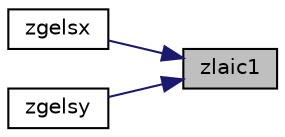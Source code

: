 digraph "zlaic1"
{
 // LATEX_PDF_SIZE
  edge [fontname="Helvetica",fontsize="10",labelfontname="Helvetica",labelfontsize="10"];
  node [fontname="Helvetica",fontsize="10",shape=record];
  rankdir="RL";
  Node1 [label="zlaic1",height=0.2,width=0.4,color="black", fillcolor="grey75", style="filled", fontcolor="black",tooltip="ZLAIC1 applies one step of incremental condition estimation."];
  Node1 -> Node2 [dir="back",color="midnightblue",fontsize="10",style="solid",fontname="Helvetica"];
  Node2 [label="zgelsx",height=0.2,width=0.4,color="black", fillcolor="white", style="filled",URL="$zgelsx_8f.html#a2f5a7b554bd143d8588b9ba5d6a8985c",tooltip="ZGELSX solves overdetermined or underdetermined systems for GE matrices"];
  Node1 -> Node3 [dir="back",color="midnightblue",fontsize="10",style="solid",fontname="Helvetica"];
  Node3 [label="zgelsy",height=0.2,width=0.4,color="black", fillcolor="white", style="filled",URL="$zgelsy_8f.html#ab538c5c13af357a23b3b7433a3971354",tooltip="ZGELSY solves overdetermined or underdetermined systems for GE matrices"];
}
